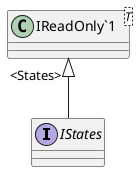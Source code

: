 @startuml
interface IStates {
}
class "IReadOnly`1"<T> {
}
"IReadOnly`1" "<States>" <|-- IStates
@enduml
